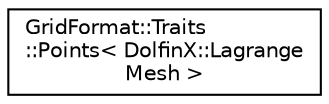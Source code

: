 digraph "Graphical Class Hierarchy"
{
 // LATEX_PDF_SIZE
  edge [fontname="Helvetica",fontsize="10",labelfontname="Helvetica",labelfontsize="10"];
  node [fontname="Helvetica",fontsize="10",shape=record];
  rankdir="LR";
  Node0 [label="GridFormat::Traits\l::Points\< DolfinX::Lagrange\lMesh \>",height=0.2,width=0.4,color="black", fillcolor="white", style="filled",URL="$structGridFormat_1_1Traits_1_1Points_3_01DolfinX_1_1LagrangeMesh_01_4.html",tooltip=" "];
}
